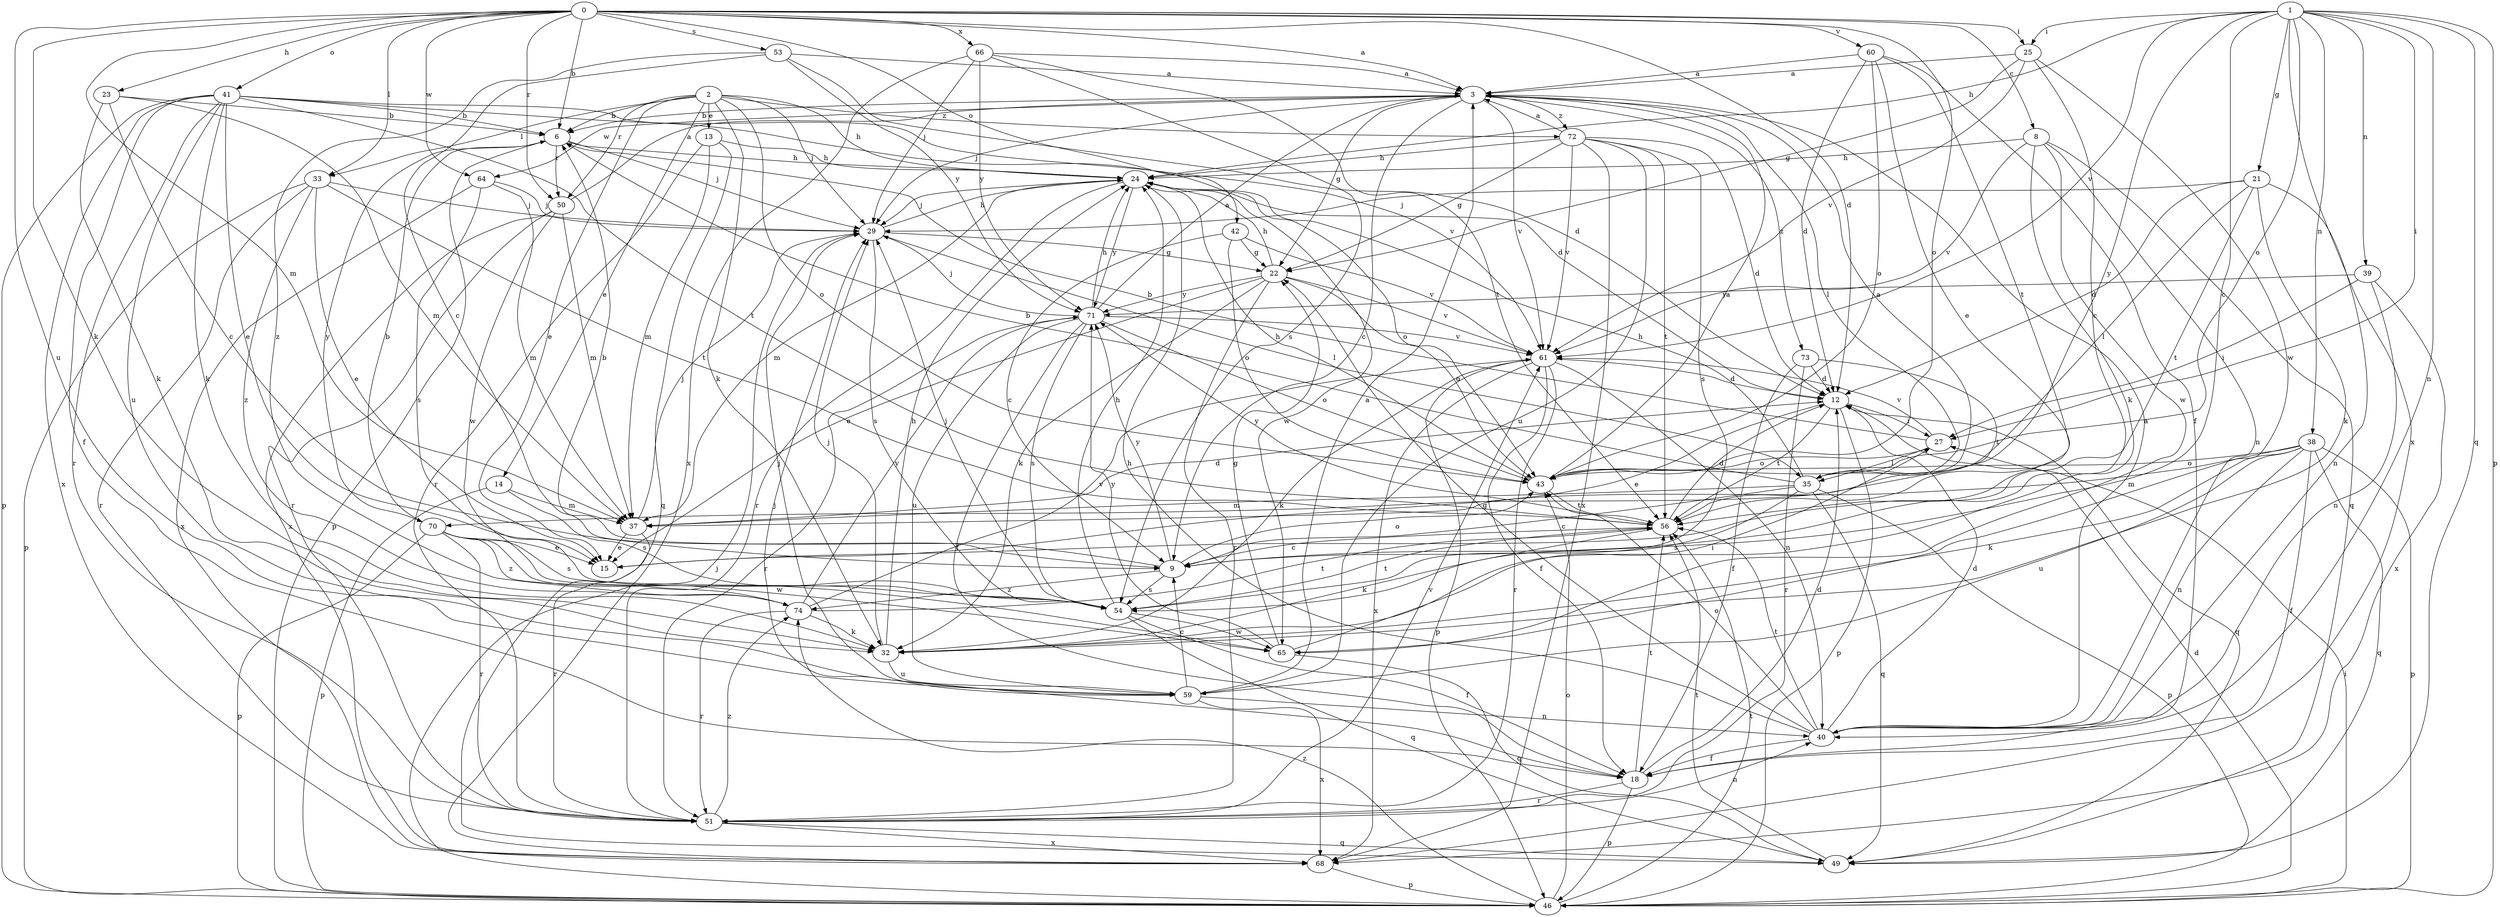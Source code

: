 strict digraph  {
0;
1;
2;
3;
6;
8;
9;
12;
13;
14;
15;
18;
21;
22;
23;
24;
25;
27;
29;
32;
33;
35;
37;
38;
39;
40;
41;
42;
43;
46;
49;
50;
51;
53;
54;
56;
59;
60;
61;
64;
65;
66;
68;
70;
71;
72;
73;
74;
0 -> 3  [label=a];
0 -> 6  [label=b];
0 -> 8  [label=c];
0 -> 12  [label=d];
0 -> 23  [label=h];
0 -> 25  [label=i];
0 -> 32  [label=k];
0 -> 33  [label=l];
0 -> 37  [label=m];
0 -> 41  [label=o];
0 -> 42  [label=o];
0 -> 43  [label=o];
0 -> 50  [label=r];
0 -> 53  [label=s];
0 -> 59  [label=u];
0 -> 60  [label=v];
0 -> 64  [label=w];
0 -> 66  [label=x];
1 -> 9  [label=c];
1 -> 21  [label=g];
1 -> 24  [label=h];
1 -> 25  [label=i];
1 -> 27  [label=i];
1 -> 38  [label=n];
1 -> 39  [label=n];
1 -> 40  [label=n];
1 -> 43  [label=o];
1 -> 46  [label=p];
1 -> 49  [label=q];
1 -> 61  [label=v];
1 -> 68  [label=x];
1 -> 70  [label=y];
2 -> 6  [label=b];
2 -> 13  [label=e];
2 -> 14  [label=e];
2 -> 15  [label=e];
2 -> 24  [label=h];
2 -> 29  [label=j];
2 -> 32  [label=k];
2 -> 33  [label=l];
2 -> 43  [label=o];
2 -> 50  [label=r];
2 -> 72  [label=z];
3 -> 6  [label=b];
3 -> 9  [label=c];
3 -> 22  [label=g];
3 -> 29  [label=j];
3 -> 35  [label=l];
3 -> 61  [label=v];
3 -> 64  [label=w];
3 -> 72  [label=z];
3 -> 73  [label=z];
6 -> 24  [label=h];
6 -> 29  [label=j];
6 -> 46  [label=p];
6 -> 50  [label=r];
6 -> 70  [label=y];
8 -> 24  [label=h];
8 -> 32  [label=k];
8 -> 40  [label=n];
8 -> 49  [label=q];
8 -> 61  [label=v];
8 -> 65  [label=w];
9 -> 6  [label=b];
9 -> 43  [label=o];
9 -> 54  [label=s];
9 -> 71  [label=y];
9 -> 74  [label=z];
12 -> 15  [label=e];
12 -> 27  [label=i];
12 -> 46  [label=p];
12 -> 49  [label=q];
12 -> 56  [label=t];
13 -> 24  [label=h];
13 -> 37  [label=m];
13 -> 49  [label=q];
13 -> 51  [label=r];
14 -> 37  [label=m];
14 -> 46  [label=p];
14 -> 54  [label=s];
18 -> 12  [label=d];
18 -> 29  [label=j];
18 -> 46  [label=p];
18 -> 51  [label=r];
18 -> 56  [label=t];
21 -> 12  [label=d];
21 -> 29  [label=j];
21 -> 32  [label=k];
21 -> 35  [label=l];
21 -> 40  [label=n];
21 -> 56  [label=t];
22 -> 15  [label=e];
22 -> 24  [label=h];
22 -> 32  [label=k];
22 -> 43  [label=o];
22 -> 51  [label=r];
22 -> 61  [label=v];
22 -> 71  [label=y];
23 -> 6  [label=b];
23 -> 9  [label=c];
23 -> 32  [label=k];
23 -> 37  [label=m];
24 -> 29  [label=j];
24 -> 37  [label=m];
24 -> 43  [label=o];
24 -> 51  [label=r];
24 -> 65  [label=w];
24 -> 71  [label=y];
25 -> 3  [label=a];
25 -> 9  [label=c];
25 -> 22  [label=g];
25 -> 61  [label=v];
25 -> 65  [label=w];
27 -> 6  [label=b];
27 -> 35  [label=l];
27 -> 43  [label=o];
27 -> 61  [label=v];
29 -> 22  [label=g];
29 -> 24  [label=h];
29 -> 35  [label=l];
29 -> 54  [label=s];
32 -> 24  [label=h];
32 -> 29  [label=j];
32 -> 59  [label=u];
33 -> 15  [label=e];
33 -> 29  [label=j];
33 -> 46  [label=p];
33 -> 51  [label=r];
33 -> 56  [label=t];
33 -> 74  [label=z];
35 -> 3  [label=a];
35 -> 6  [label=b];
35 -> 9  [label=c];
35 -> 24  [label=h];
35 -> 37  [label=m];
35 -> 46  [label=p];
35 -> 49  [label=q];
35 -> 54  [label=s];
37 -> 12  [label=d];
37 -> 15  [label=e];
37 -> 29  [label=j];
37 -> 51  [label=r];
38 -> 18  [label=f];
38 -> 32  [label=k];
38 -> 37  [label=m];
38 -> 40  [label=n];
38 -> 43  [label=o];
38 -> 46  [label=p];
38 -> 49  [label=q];
38 -> 59  [label=u];
39 -> 27  [label=i];
39 -> 40  [label=n];
39 -> 68  [label=x];
39 -> 71  [label=y];
40 -> 3  [label=a];
40 -> 12  [label=d];
40 -> 18  [label=f];
40 -> 22  [label=g];
40 -> 24  [label=h];
40 -> 43  [label=o];
40 -> 56  [label=t];
41 -> 6  [label=b];
41 -> 12  [label=d];
41 -> 15  [label=e];
41 -> 18  [label=f];
41 -> 32  [label=k];
41 -> 46  [label=p];
41 -> 51  [label=r];
41 -> 56  [label=t];
41 -> 59  [label=u];
41 -> 61  [label=v];
41 -> 68  [label=x];
42 -> 9  [label=c];
42 -> 22  [label=g];
42 -> 43  [label=o];
42 -> 61  [label=v];
43 -> 3  [label=a];
43 -> 24  [label=h];
43 -> 56  [label=t];
46 -> 12  [label=d];
46 -> 27  [label=i];
46 -> 29  [label=j];
46 -> 43  [label=o];
46 -> 56  [label=t];
46 -> 74  [label=z];
49 -> 56  [label=t];
50 -> 3  [label=a];
50 -> 37  [label=m];
50 -> 51  [label=r];
50 -> 65  [label=w];
50 -> 68  [label=x];
51 -> 40  [label=n];
51 -> 49  [label=q];
51 -> 61  [label=v];
51 -> 68  [label=x];
51 -> 74  [label=z];
53 -> 3  [label=a];
53 -> 9  [label=c];
53 -> 12  [label=d];
53 -> 71  [label=y];
53 -> 74  [label=z];
54 -> 18  [label=f];
54 -> 24  [label=h];
54 -> 29  [label=j];
54 -> 49  [label=q];
54 -> 56  [label=t];
54 -> 65  [label=w];
56 -> 9  [label=c];
56 -> 12  [label=d];
56 -> 32  [label=k];
56 -> 71  [label=y];
59 -> 3  [label=a];
59 -> 9  [label=c];
59 -> 29  [label=j];
59 -> 40  [label=n];
59 -> 68  [label=x];
60 -> 3  [label=a];
60 -> 12  [label=d];
60 -> 15  [label=e];
60 -> 18  [label=f];
60 -> 43  [label=o];
60 -> 56  [label=t];
61 -> 12  [label=d];
61 -> 18  [label=f];
61 -> 32  [label=k];
61 -> 40  [label=n];
61 -> 46  [label=p];
61 -> 51  [label=r];
61 -> 68  [label=x];
64 -> 29  [label=j];
64 -> 37  [label=m];
64 -> 54  [label=s];
64 -> 68  [label=x];
65 -> 22  [label=g];
65 -> 27  [label=i];
65 -> 49  [label=q];
65 -> 71  [label=y];
66 -> 3  [label=a];
66 -> 29  [label=j];
66 -> 54  [label=s];
66 -> 56  [label=t];
66 -> 68  [label=x];
66 -> 71  [label=y];
68 -> 46  [label=p];
70 -> 6  [label=b];
70 -> 15  [label=e];
70 -> 46  [label=p];
70 -> 51  [label=r];
70 -> 54  [label=s];
70 -> 65  [label=w];
70 -> 74  [label=z];
71 -> 3  [label=a];
71 -> 18  [label=f];
71 -> 24  [label=h];
71 -> 29  [label=j];
71 -> 43  [label=o];
71 -> 51  [label=r];
71 -> 54  [label=s];
71 -> 59  [label=u];
71 -> 61  [label=v];
72 -> 3  [label=a];
72 -> 12  [label=d];
72 -> 22  [label=g];
72 -> 24  [label=h];
72 -> 54  [label=s];
72 -> 56  [label=t];
72 -> 59  [label=u];
72 -> 61  [label=v];
72 -> 68  [label=x];
73 -> 12  [label=d];
73 -> 18  [label=f];
73 -> 51  [label=r];
73 -> 56  [label=t];
74 -> 32  [label=k];
74 -> 51  [label=r];
74 -> 56  [label=t];
74 -> 61  [label=v];
74 -> 71  [label=y];
}

